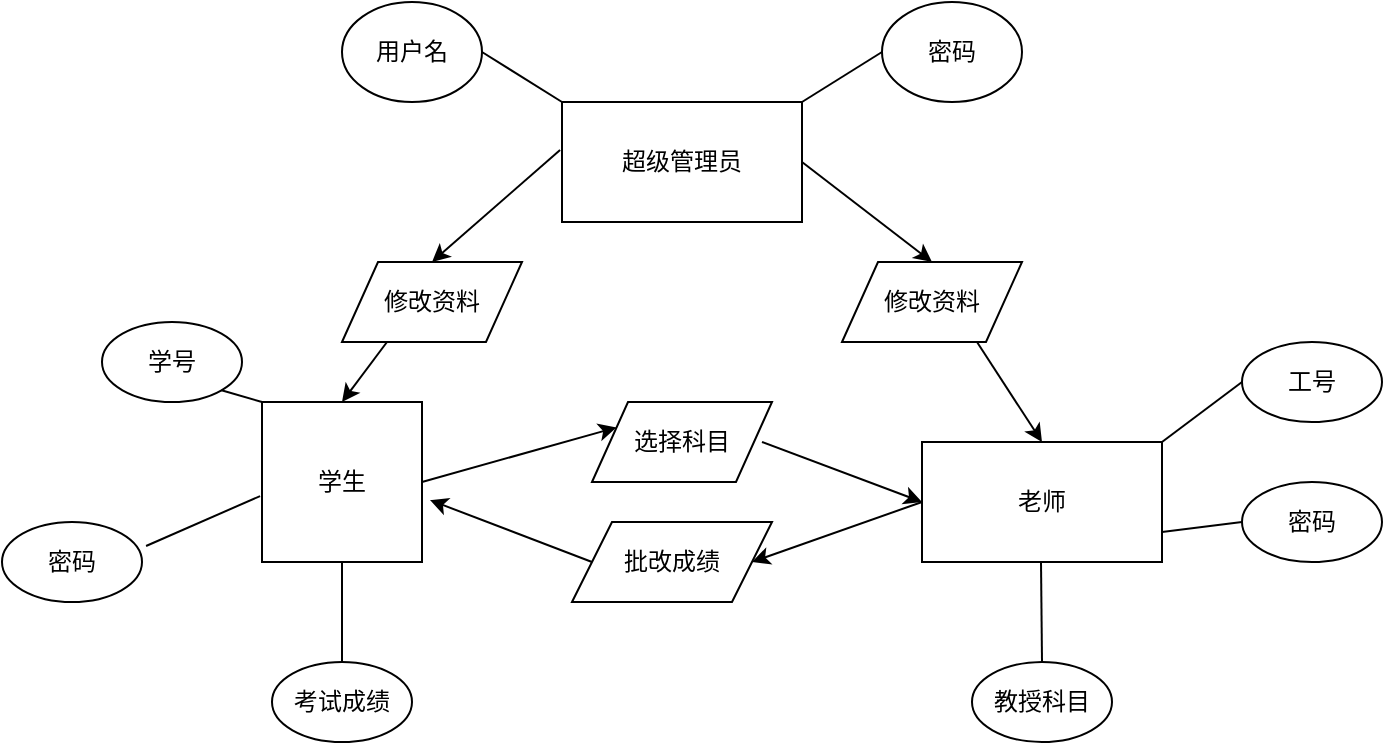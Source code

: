 <mxfile version="12.9.3" type="github"><diagram id="L6d3PfFkfq6Wwyp8oI3N" name="Page-1"><mxGraphModel dx="926" dy="439" grid="1" gridSize="10" guides="1" tooltips="1" connect="1" arrows="1" fold="1" page="1" pageScale="1" pageWidth="827" pageHeight="1169" math="0" shadow="0"><root><mxCell id="0"/><mxCell id="1" parent="0"/><mxCell id="e8uS3E6lXv4Q0IlU3kxC-1" value="学生" style="whiteSpace=wrap;html=1;aspect=fixed;" vertex="1" parent="1"><mxGeometry x="160" y="210" width="80" height="80" as="geometry"/></mxCell><mxCell id="e8uS3E6lXv4Q0IlU3kxC-2" value="老师" style="rounded=0;whiteSpace=wrap;html=1;" vertex="1" parent="1"><mxGeometry x="490" y="230" width="120" height="60" as="geometry"/></mxCell><mxCell id="e8uS3E6lXv4Q0IlU3kxC-3" value="超级管理员" style="rounded=0;whiteSpace=wrap;html=1;" vertex="1" parent="1"><mxGeometry x="310" y="60" width="120" height="60" as="geometry"/></mxCell><mxCell id="e8uS3E6lXv4Q0IlU3kxC-4" value="选择科目" style="shape=parallelogram;perimeter=parallelogramPerimeter;whiteSpace=wrap;html=1;" vertex="1" parent="1"><mxGeometry x="325" y="210" width="90" height="40" as="geometry"/></mxCell><mxCell id="e8uS3E6lXv4Q0IlU3kxC-5" value="批改成绩" style="shape=parallelogram;perimeter=parallelogramPerimeter;whiteSpace=wrap;html=1;" vertex="1" parent="1"><mxGeometry x="315" y="270" width="100" height="40" as="geometry"/></mxCell><mxCell id="e8uS3E6lXv4Q0IlU3kxC-6" value="" style="endArrow=classic;html=1;entryX=0;entryY=0.25;entryDx=0;entryDy=0;exitX=1;exitY=0.5;exitDx=0;exitDy=0;" edge="1" parent="1" source="e8uS3E6lXv4Q0IlU3kxC-1" target="e8uS3E6lXv4Q0IlU3kxC-4"><mxGeometry width="50" height="50" relative="1" as="geometry"><mxPoint x="250" y="240" as="sourcePoint"/><mxPoint x="440" y="230" as="targetPoint"/></mxGeometry></mxCell><mxCell id="e8uS3E6lXv4Q0IlU3kxC-7" value="" style="endArrow=classic;html=1;entryX=0;entryY=0.5;entryDx=0;entryDy=0;" edge="1" parent="1" target="e8uS3E6lXv4Q0IlU3kxC-2"><mxGeometry width="50" height="50" relative="1" as="geometry"><mxPoint x="410" y="230" as="sourcePoint"/><mxPoint x="497.273" y="212.727" as="targetPoint"/></mxGeometry></mxCell><mxCell id="e8uS3E6lXv4Q0IlU3kxC-11" value="" style="endArrow=classic;html=1;entryX=1;entryY=0.5;entryDx=0;entryDy=0;exitX=0;exitY=0.5;exitDx=0;exitDy=0;" edge="1" parent="1" source="e8uS3E6lXv4Q0IlU3kxC-2" target="e8uS3E6lXv4Q0IlU3kxC-5"><mxGeometry width="50" height="50" relative="1" as="geometry"><mxPoint x="440" y="320" as="sourcePoint"/><mxPoint x="490" y="270" as="targetPoint"/></mxGeometry></mxCell><mxCell id="e8uS3E6lXv4Q0IlU3kxC-12" value="" style="endArrow=classic;html=1;exitX=0;exitY=0.5;exitDx=0;exitDy=0;entryX=1.05;entryY=0.613;entryDx=0;entryDy=0;entryPerimeter=0;" edge="1" parent="1" source="e8uS3E6lXv4Q0IlU3kxC-5" target="e8uS3E6lXv4Q0IlU3kxC-1"><mxGeometry width="50" height="50" relative="1" as="geometry"><mxPoint x="390" y="280" as="sourcePoint"/><mxPoint x="440" y="230" as="targetPoint"/></mxGeometry></mxCell><mxCell id="e8uS3E6lXv4Q0IlU3kxC-13" value="修改资料" style="shape=parallelogram;perimeter=parallelogramPerimeter;whiteSpace=wrap;html=1;" vertex="1" parent="1"><mxGeometry x="200" y="140" width="90" height="40" as="geometry"/></mxCell><mxCell id="e8uS3E6lXv4Q0IlU3kxC-15" value="修改资料" style="shape=parallelogram;perimeter=parallelogramPerimeter;whiteSpace=wrap;html=1;" vertex="1" parent="1"><mxGeometry x="450" y="140" width="90" height="40" as="geometry"/></mxCell><mxCell id="e8uS3E6lXv4Q0IlU3kxC-16" value="" style="endArrow=classic;html=1;exitX=1;exitY=0.5;exitDx=0;exitDy=0;entryX=0.5;entryY=0;entryDx=0;entryDy=0;" edge="1" parent="1" source="e8uS3E6lXv4Q0IlU3kxC-3" target="e8uS3E6lXv4Q0IlU3kxC-15"><mxGeometry width="50" height="50" relative="1" as="geometry"><mxPoint x="390" y="280" as="sourcePoint"/><mxPoint x="440" y="230" as="targetPoint"/></mxGeometry></mxCell><mxCell id="e8uS3E6lXv4Q0IlU3kxC-17" value="" style="endArrow=classic;html=1;exitX=0.75;exitY=1;exitDx=0;exitDy=0;entryX=0.5;entryY=0;entryDx=0;entryDy=0;" edge="1" parent="1" source="e8uS3E6lXv4Q0IlU3kxC-15" target="e8uS3E6lXv4Q0IlU3kxC-2"><mxGeometry width="50" height="50" relative="1" as="geometry"><mxPoint x="390" y="280" as="sourcePoint"/><mxPoint x="440" y="230" as="targetPoint"/></mxGeometry></mxCell><mxCell id="e8uS3E6lXv4Q0IlU3kxC-18" value="" style="endArrow=classic;html=1;exitX=-0.008;exitY=0.4;exitDx=0;exitDy=0;exitPerimeter=0;entryX=0.5;entryY=0;entryDx=0;entryDy=0;" edge="1" parent="1" source="e8uS3E6lXv4Q0IlU3kxC-3" target="e8uS3E6lXv4Q0IlU3kxC-13"><mxGeometry width="50" height="50" relative="1" as="geometry"><mxPoint x="390" y="280" as="sourcePoint"/><mxPoint x="440" y="230" as="targetPoint"/></mxGeometry></mxCell><mxCell id="e8uS3E6lXv4Q0IlU3kxC-19" value="" style="endArrow=classic;html=1;exitX=0.25;exitY=1;exitDx=0;exitDy=0;entryX=0.5;entryY=0;entryDx=0;entryDy=0;" edge="1" parent="1" source="e8uS3E6lXv4Q0IlU3kxC-13" target="e8uS3E6lXv4Q0IlU3kxC-1"><mxGeometry width="50" height="50" relative="1" as="geometry"><mxPoint x="319.04" y="94" as="sourcePoint"/><mxPoint x="255" y="150" as="targetPoint"/></mxGeometry></mxCell><mxCell id="e8uS3E6lXv4Q0IlU3kxC-21" value="用户名" style="ellipse;whiteSpace=wrap;html=1;" vertex="1" parent="1"><mxGeometry x="200" y="10" width="70" height="50" as="geometry"/></mxCell><mxCell id="e8uS3E6lXv4Q0IlU3kxC-22" value="密码" style="ellipse;whiteSpace=wrap;html=1;" vertex="1" parent="1"><mxGeometry x="470" y="10" width="70" height="50" as="geometry"/></mxCell><mxCell id="e8uS3E6lXv4Q0IlU3kxC-23" value="" style="endArrow=none;html=1;entryX=0;entryY=0.5;entryDx=0;entryDy=0;exitX=1;exitY=0;exitDx=0;exitDy=0;" edge="1" parent="1" source="e8uS3E6lXv4Q0IlU3kxC-3" target="e8uS3E6lXv4Q0IlU3kxC-22"><mxGeometry width="50" height="50" relative="1" as="geometry"><mxPoint x="390" y="280" as="sourcePoint"/><mxPoint x="440" y="230" as="targetPoint"/></mxGeometry></mxCell><mxCell id="e8uS3E6lXv4Q0IlU3kxC-24" value="" style="endArrow=none;html=1;entryX=1;entryY=0.5;entryDx=0;entryDy=0;exitX=0;exitY=0;exitDx=0;exitDy=0;" edge="1" parent="1" source="e8uS3E6lXv4Q0IlU3kxC-3" target="e8uS3E6lXv4Q0IlU3kxC-21"><mxGeometry width="50" height="50" relative="1" as="geometry"><mxPoint x="440" y="70" as="sourcePoint"/><mxPoint x="480" y="45" as="targetPoint"/></mxGeometry></mxCell><mxCell id="e8uS3E6lXv4Q0IlU3kxC-25" value="学号" style="ellipse;whiteSpace=wrap;html=1;" vertex="1" parent="1"><mxGeometry x="80" y="170" width="70" height="40" as="geometry"/></mxCell><mxCell id="e8uS3E6lXv4Q0IlU3kxC-26" value="密码" style="ellipse;whiteSpace=wrap;html=1;" vertex="1" parent="1"><mxGeometry x="30" y="270" width="70" height="40" as="geometry"/></mxCell><mxCell id="e8uS3E6lXv4Q0IlU3kxC-28" value="考试成绩" style="ellipse;whiteSpace=wrap;html=1;" vertex="1" parent="1"><mxGeometry x="165" y="340" width="70" height="40" as="geometry"/></mxCell><mxCell id="e8uS3E6lXv4Q0IlU3kxC-29" value="工号" style="ellipse;whiteSpace=wrap;html=1;" vertex="1" parent="1"><mxGeometry x="650" y="180" width="70" height="40" as="geometry"/></mxCell><mxCell id="e8uS3E6lXv4Q0IlU3kxC-30" value="密码" style="ellipse;whiteSpace=wrap;html=1;" vertex="1" parent="1"><mxGeometry x="650" y="250" width="70" height="40" as="geometry"/></mxCell><mxCell id="e8uS3E6lXv4Q0IlU3kxC-33" value="教授科目" style="ellipse;whiteSpace=wrap;html=1;" vertex="1" parent="1"><mxGeometry x="515" y="340" width="70" height="40" as="geometry"/></mxCell><mxCell id="e8uS3E6lXv4Q0IlU3kxC-34" value="" style="endArrow=none;html=1;entryX=1;entryY=1;entryDx=0;entryDy=0;" edge="1" parent="1" target="e8uS3E6lXv4Q0IlU3kxC-25"><mxGeometry width="50" height="50" relative="1" as="geometry"><mxPoint x="160" y="210" as="sourcePoint"/><mxPoint x="440" y="230" as="targetPoint"/></mxGeometry></mxCell><mxCell id="e8uS3E6lXv4Q0IlU3kxC-35" value="" style="endArrow=none;html=1;entryX=1.029;entryY=0.3;entryDx=0;entryDy=0;entryPerimeter=0;exitX=-0.012;exitY=0.588;exitDx=0;exitDy=0;exitPerimeter=0;" edge="1" parent="1" source="e8uS3E6lXv4Q0IlU3kxC-1" target="e8uS3E6lXv4Q0IlU3kxC-26"><mxGeometry width="50" height="50" relative="1" as="geometry"><mxPoint x="170" y="220" as="sourcePoint"/><mxPoint x="149.749" y="214.142" as="targetPoint"/></mxGeometry></mxCell><mxCell id="e8uS3E6lXv4Q0IlU3kxC-36" value="" style="endArrow=none;html=1;exitX=0.5;exitY=1;exitDx=0;exitDy=0;" edge="1" parent="1" source="e8uS3E6lXv4Q0IlU3kxC-1" target="e8uS3E6lXv4Q0IlU3kxC-28"><mxGeometry width="50" height="50" relative="1" as="geometry"><mxPoint x="169.04" y="267.04" as="sourcePoint"/><mxPoint x="200" y="330" as="targetPoint"/></mxGeometry></mxCell><mxCell id="e8uS3E6lXv4Q0IlU3kxC-37" value="" style="endArrow=none;html=1;exitX=0.5;exitY=1;exitDx=0;exitDy=0;" edge="1" parent="1"><mxGeometry width="50" height="50" relative="1" as="geometry"><mxPoint x="549.5" y="290" as="sourcePoint"/><mxPoint x="550" y="340" as="targetPoint"/></mxGeometry></mxCell><mxCell id="e8uS3E6lXv4Q0IlU3kxC-38" value="" style="endArrow=none;html=1;exitX=1;exitY=0.75;exitDx=0;exitDy=0;entryX=0;entryY=0.5;entryDx=0;entryDy=0;" edge="1" parent="1" source="e8uS3E6lXv4Q0IlU3kxC-2" target="e8uS3E6lXv4Q0IlU3kxC-30"><mxGeometry width="50" height="50" relative="1" as="geometry"><mxPoint x="559.5" y="300" as="sourcePoint"/><mxPoint x="560" y="350" as="targetPoint"/></mxGeometry></mxCell><mxCell id="e8uS3E6lXv4Q0IlU3kxC-39" value="" style="endArrow=none;html=1;exitX=1;exitY=0;exitDx=0;exitDy=0;entryX=0;entryY=0.5;entryDx=0;entryDy=0;" edge="1" parent="1" source="e8uS3E6lXv4Q0IlU3kxC-2" target="e8uS3E6lXv4Q0IlU3kxC-29"><mxGeometry width="50" height="50" relative="1" as="geometry"><mxPoint x="620" y="285" as="sourcePoint"/><mxPoint x="660" y="280" as="targetPoint"/></mxGeometry></mxCell></root></mxGraphModel></diagram></mxfile>